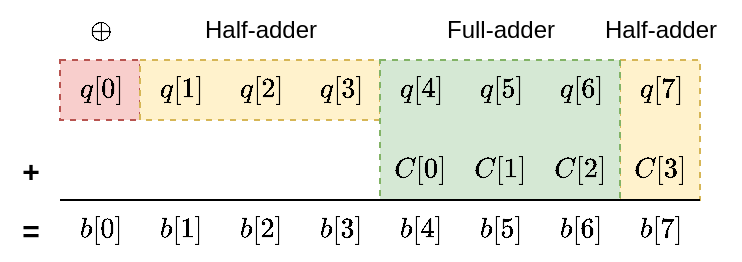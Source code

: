 <mxfile version="22.1.2" type="device">
  <diagram name="Page-1" id="5c6pqESAU4oWR75uWX4A">
    <mxGraphModel dx="576" dy="333" grid="1" gridSize="10" guides="1" tooltips="1" connect="1" arrows="1" fold="1" page="1" pageScale="1" pageWidth="850" pageHeight="1100" math="1" shadow="0">
      <root>
        <mxCell id="0" />
        <mxCell id="1" parent="0" />
        <mxCell id="arnQ18gMftWQS2YaIN-e-40" value="$$b[0]$$" style="text;html=1;align=center;verticalAlign=middle;resizable=0;points=[];autosize=1;strokeColor=none;fillColor=none;" vertex="1" parent="1">
          <mxGeometry x="225" y="470" width="70" height="30" as="geometry" />
        </mxCell>
        <mxCell id="arnQ18gMftWQS2YaIN-e-41" value="$$b[1]$$" style="text;html=1;align=center;verticalAlign=middle;resizable=0;points=[];autosize=1;strokeColor=none;fillColor=none;" vertex="1" parent="1">
          <mxGeometry x="265" y="470" width="70" height="30" as="geometry" />
        </mxCell>
        <mxCell id="arnQ18gMftWQS2YaIN-e-30" value="" style="rounded=0;whiteSpace=wrap;html=1;fillColor=#f8cecc;strokeColor=#b85450;dashed=1;" vertex="1" parent="1">
          <mxGeometry x="240" y="400" width="40" height="30" as="geometry" />
        </mxCell>
        <mxCell id="arnQ18gMftWQS2YaIN-e-29" value="" style="rounded=0;whiteSpace=wrap;html=1;fillColor=#fff2cc;strokeColor=#d6b656;dashed=1;" vertex="1" parent="1">
          <mxGeometry x="280" y="400" width="120" height="30" as="geometry" />
        </mxCell>
        <mxCell id="arnQ18gMftWQS2YaIN-e-28" value="" style="rounded=0;whiteSpace=wrap;html=1;fillColor=#fff2cc;strokeColor=#d6b656;dashed=1;" vertex="1" parent="1">
          <mxGeometry x="520" y="400" width="40" height="70" as="geometry" />
        </mxCell>
        <mxCell id="arnQ18gMftWQS2YaIN-e-27" value="" style="rounded=0;whiteSpace=wrap;html=1;fillColor=#d5e8d4;strokeColor=#82b366;dashed=1;" vertex="1" parent="1">
          <mxGeometry x="400" y="400" width="120" height="70" as="geometry" />
        </mxCell>
        <mxCell id="arnQ18gMftWQS2YaIN-e-1" value="$$q[0]$$" style="text;html=1;align=center;verticalAlign=middle;resizable=0;points=[];autosize=1;strokeColor=none;fillColor=none;" vertex="1" parent="1">
          <mxGeometry x="225" y="400" width="70" height="30" as="geometry" />
        </mxCell>
        <mxCell id="arnQ18gMftWQS2YaIN-e-2" value="$$q[1]$$" style="text;html=1;align=center;verticalAlign=middle;resizable=0;points=[];autosize=1;strokeColor=none;fillColor=none;" vertex="1" parent="1">
          <mxGeometry x="265" y="400" width="70" height="30" as="geometry" />
        </mxCell>
        <mxCell id="arnQ18gMftWQS2YaIN-e-3" value="$$q[2]$$" style="text;html=1;align=center;verticalAlign=middle;resizable=0;points=[];autosize=1;strokeColor=none;fillColor=none;" vertex="1" parent="1">
          <mxGeometry x="305" y="400" width="70" height="30" as="geometry" />
        </mxCell>
        <mxCell id="arnQ18gMftWQS2YaIN-e-5" value="$$q[3]$$" style="text;html=1;align=center;verticalAlign=middle;resizable=0;points=[];autosize=1;strokeColor=none;fillColor=none;" vertex="1" parent="1">
          <mxGeometry x="345" y="400" width="70" height="30" as="geometry" />
        </mxCell>
        <mxCell id="arnQ18gMftWQS2YaIN-e-6" value="$$q[4]$$" style="text;html=1;align=center;verticalAlign=middle;resizable=0;points=[];autosize=1;strokeColor=none;fillColor=none;" vertex="1" parent="1">
          <mxGeometry x="385" y="400" width="70" height="30" as="geometry" />
        </mxCell>
        <mxCell id="arnQ18gMftWQS2YaIN-e-11" value="$$q[5]$$" style="text;html=1;align=center;verticalAlign=middle;resizable=0;points=[];autosize=1;strokeColor=none;fillColor=none;" vertex="1" parent="1">
          <mxGeometry x="425" y="400" width="70" height="30" as="geometry" />
        </mxCell>
        <mxCell id="arnQ18gMftWQS2YaIN-e-12" value="$$q[6]$$" style="text;html=1;align=center;verticalAlign=middle;resizable=0;points=[];autosize=1;strokeColor=none;fillColor=none;" vertex="1" parent="1">
          <mxGeometry x="465" y="400" width="70" height="30" as="geometry" />
        </mxCell>
        <mxCell id="arnQ18gMftWQS2YaIN-e-13" value="$$q[7]$$" style="text;html=1;align=center;verticalAlign=middle;resizable=0;points=[];autosize=1;strokeColor=none;fillColor=none;" vertex="1" parent="1">
          <mxGeometry x="505" y="400" width="70" height="30" as="geometry" />
        </mxCell>
        <mxCell id="arnQ18gMftWQS2YaIN-e-15" value="$$C[0]$$" style="text;html=1;align=center;verticalAlign=middle;resizable=0;points=[];autosize=1;strokeColor=none;fillColor=none;" vertex="1" parent="1">
          <mxGeometry x="385" y="440" width="70" height="30" as="geometry" />
        </mxCell>
        <mxCell id="arnQ18gMftWQS2YaIN-e-16" value="$$C[1]$$" style="text;html=1;align=center;verticalAlign=middle;resizable=0;points=[];autosize=1;strokeColor=none;fillColor=none;" vertex="1" parent="1">
          <mxGeometry x="425" y="440" width="70" height="30" as="geometry" />
        </mxCell>
        <mxCell id="arnQ18gMftWQS2YaIN-e-17" value="$$C[2]$$" style="text;html=1;align=center;verticalAlign=middle;resizable=0;points=[];autosize=1;strokeColor=none;fillColor=none;" vertex="1" parent="1">
          <mxGeometry x="465" y="440" width="70" height="30" as="geometry" />
        </mxCell>
        <mxCell id="arnQ18gMftWQS2YaIN-e-18" value="$$C[3]$$" style="text;html=1;align=center;verticalAlign=middle;resizable=0;points=[];autosize=1;strokeColor=none;fillColor=none;" vertex="1" parent="1">
          <mxGeometry x="505" y="440" width="70" height="30" as="geometry" />
        </mxCell>
        <mxCell id="arnQ18gMftWQS2YaIN-e-31" value="$$\oplus$$" style="text;html=1;align=center;verticalAlign=middle;resizable=0;points=[];autosize=1;strokeColor=none;fillColor=none;" vertex="1" parent="1">
          <mxGeometry x="220" y="370" width="80" height="30" as="geometry" />
        </mxCell>
        <mxCell id="arnQ18gMftWQS2YaIN-e-32" value="Half-adder" style="text;html=1;align=center;verticalAlign=middle;resizable=0;points=[];autosize=1;strokeColor=none;fillColor=none;" vertex="1" parent="1">
          <mxGeometry x="300" y="370" width="80" height="30" as="geometry" />
        </mxCell>
        <mxCell id="arnQ18gMftWQS2YaIN-e-33" value="Full-adder" style="text;html=1;align=center;verticalAlign=middle;resizable=0;points=[];autosize=1;strokeColor=none;fillColor=none;" vertex="1" parent="1">
          <mxGeometry x="420" y="370" width="80" height="30" as="geometry" />
        </mxCell>
        <mxCell id="arnQ18gMftWQS2YaIN-e-34" value="Half-adder" style="text;html=1;align=center;verticalAlign=middle;resizable=0;points=[];autosize=1;strokeColor=none;fillColor=none;" vertex="1" parent="1">
          <mxGeometry x="500" y="370" width="80" height="30" as="geometry" />
        </mxCell>
        <mxCell id="arnQ18gMftWQS2YaIN-e-35" value="" style="endArrow=none;html=1;rounded=0;" edge="1" parent="1">
          <mxGeometry width="50" height="50" relative="1" as="geometry">
            <mxPoint x="240" y="470" as="sourcePoint" />
            <mxPoint x="560" y="470" as="targetPoint" />
          </mxGeometry>
        </mxCell>
        <mxCell id="arnQ18gMftWQS2YaIN-e-36" value="&lt;b&gt;&lt;font style=&quot;font-size: 15px;&quot;&gt;+&lt;/font&gt;&lt;/b&gt;" style="text;html=1;align=center;verticalAlign=middle;resizable=0;points=[];autosize=1;strokeColor=none;fillColor=none;" vertex="1" parent="1">
          <mxGeometry x="210" y="440" width="30" height="30" as="geometry" />
        </mxCell>
        <mxCell id="arnQ18gMftWQS2YaIN-e-37" value="&lt;b&gt;&lt;font style=&quot;font-size: 15px;&quot;&gt;=&lt;/font&gt;&lt;/b&gt;" style="text;html=1;align=center;verticalAlign=middle;resizable=0;points=[];autosize=1;strokeColor=none;fillColor=none;" vertex="1" parent="1">
          <mxGeometry x="210" y="470" width="30" height="30" as="geometry" />
        </mxCell>
        <mxCell id="arnQ18gMftWQS2YaIN-e-42" value="$$b[2]$$" style="text;html=1;align=center;verticalAlign=middle;resizable=0;points=[];autosize=1;strokeColor=none;fillColor=none;" vertex="1" parent="1">
          <mxGeometry x="305" y="470" width="70" height="30" as="geometry" />
        </mxCell>
        <mxCell id="arnQ18gMftWQS2YaIN-e-43" value="$$b[3]$$" style="text;html=1;align=center;verticalAlign=middle;resizable=0;points=[];autosize=1;strokeColor=none;fillColor=none;" vertex="1" parent="1">
          <mxGeometry x="345" y="470" width="70" height="30" as="geometry" />
        </mxCell>
        <mxCell id="arnQ18gMftWQS2YaIN-e-44" value="$$b[4]$$" style="text;html=1;align=center;verticalAlign=middle;resizable=0;points=[];autosize=1;strokeColor=none;fillColor=none;" vertex="1" parent="1">
          <mxGeometry x="385" y="470" width="70" height="30" as="geometry" />
        </mxCell>
        <mxCell id="arnQ18gMftWQS2YaIN-e-45" value="$$b[5]$$" style="text;html=1;align=center;verticalAlign=middle;resizable=0;points=[];autosize=1;strokeColor=none;fillColor=none;" vertex="1" parent="1">
          <mxGeometry x="425" y="470" width="70" height="30" as="geometry" />
        </mxCell>
        <mxCell id="arnQ18gMftWQS2YaIN-e-46" value="$$b[6]$$" style="text;html=1;align=center;verticalAlign=middle;resizable=0;points=[];autosize=1;strokeColor=none;fillColor=none;" vertex="1" parent="1">
          <mxGeometry x="465" y="470" width="70" height="30" as="geometry" />
        </mxCell>
        <mxCell id="arnQ18gMftWQS2YaIN-e-47" value="$$b[7]$$" style="text;html=1;align=center;verticalAlign=middle;resizable=0;points=[];autosize=1;strokeColor=none;fillColor=none;" vertex="1" parent="1">
          <mxGeometry x="505" y="470" width="70" height="30" as="geometry" />
        </mxCell>
      </root>
    </mxGraphModel>
  </diagram>
</mxfile>
